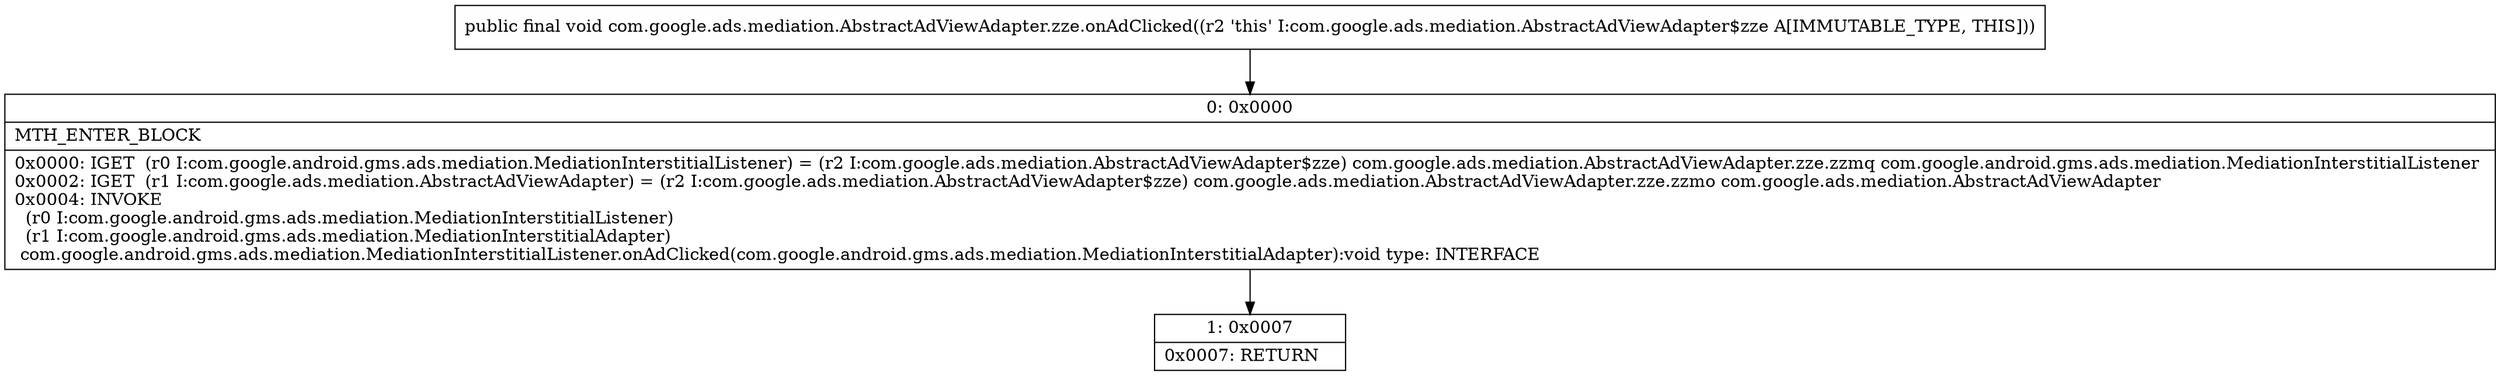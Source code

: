 digraph "CFG forcom.google.ads.mediation.AbstractAdViewAdapter.zze.onAdClicked()V" {
Node_0 [shape=record,label="{0\:\ 0x0000|MTH_ENTER_BLOCK\l|0x0000: IGET  (r0 I:com.google.android.gms.ads.mediation.MediationInterstitialListener) = (r2 I:com.google.ads.mediation.AbstractAdViewAdapter$zze) com.google.ads.mediation.AbstractAdViewAdapter.zze.zzmq com.google.android.gms.ads.mediation.MediationInterstitialListener \l0x0002: IGET  (r1 I:com.google.ads.mediation.AbstractAdViewAdapter) = (r2 I:com.google.ads.mediation.AbstractAdViewAdapter$zze) com.google.ads.mediation.AbstractAdViewAdapter.zze.zzmo com.google.ads.mediation.AbstractAdViewAdapter \l0x0004: INVOKE  \l  (r0 I:com.google.android.gms.ads.mediation.MediationInterstitialListener)\l  (r1 I:com.google.android.gms.ads.mediation.MediationInterstitialAdapter)\l com.google.android.gms.ads.mediation.MediationInterstitialListener.onAdClicked(com.google.android.gms.ads.mediation.MediationInterstitialAdapter):void type: INTERFACE \l}"];
Node_1 [shape=record,label="{1\:\ 0x0007|0x0007: RETURN   \l}"];
MethodNode[shape=record,label="{public final void com.google.ads.mediation.AbstractAdViewAdapter.zze.onAdClicked((r2 'this' I:com.google.ads.mediation.AbstractAdViewAdapter$zze A[IMMUTABLE_TYPE, THIS])) }"];
MethodNode -> Node_0;
Node_0 -> Node_1;
}

